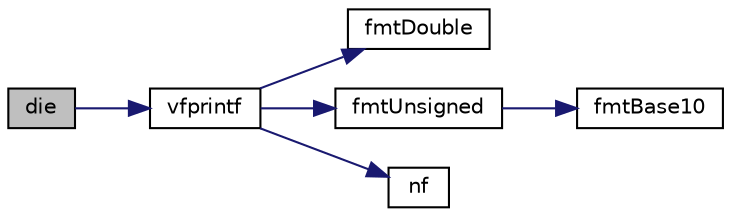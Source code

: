 digraph "die"
{
 // LATEX_PDF_SIZE
  edge [fontname="Helvetica",fontsize="10",labelfontname="Helvetica",labelfontsize="10"];
  node [fontname="Helvetica",fontsize="10",shape=record];
  rankdir="LR";
  Node1 [label="die",height=0.2,width=0.4,color="black", fillcolor="grey75", style="filled", fontcolor="black",tooltip=" "];
  Node1 -> Node2 [color="midnightblue",fontsize="10",style="solid",fontname="Helvetica"];
  Node2 [label="vfprintf",height=0.2,width=0.4,color="black", fillcolor="white", style="filled",URL="$_print_templates_8h.html#aa3bc14da82a850b0f8ce848a6d54045f",tooltip=" "];
  Node2 -> Node3 [color="midnightblue",fontsize="10",style="solid",fontname="Helvetica"];
  Node3 [label="fmtDouble",height=0.2,width=0.4,color="black", fillcolor="white", style="filled",URL="$_fmt_number_8cpp.html#a29e6f245d52c13dc1b1d0ed44eac22b0",tooltip=" "];
  Node2 -> Node4 [color="midnightblue",fontsize="10",style="solid",fontname="Helvetica"];
  Node4 [label="fmtUnsigned",height=0.2,width=0.4,color="black", fillcolor="white", style="filled",URL="$_fmt_number_8cpp.html#a734e1abae6b77a32b040375e741b8d58",tooltip=" "];
  Node4 -> Node5 [color="midnightblue",fontsize="10",style="solid",fontname="Helvetica"];
  Node5 [label="fmtBase10",height=0.2,width=0.4,color="black", fillcolor="white", style="filled",URL="$_fmt_number_8cpp.html#aa87498a09d9a7d0480d5144c240e38f7",tooltip=" "];
  Node2 -> Node6 [color="midnightblue",fontsize="10",style="solid",fontname="Helvetica"];
  Node6 [label="nf",height=0.2,width=0.4,color="black", fillcolor="white", style="filled",URL="$_audio_utilities_8h.html#a22a16f7f288a1cf9be8ff7bfe33e6d3d",tooltip=" "];
}
